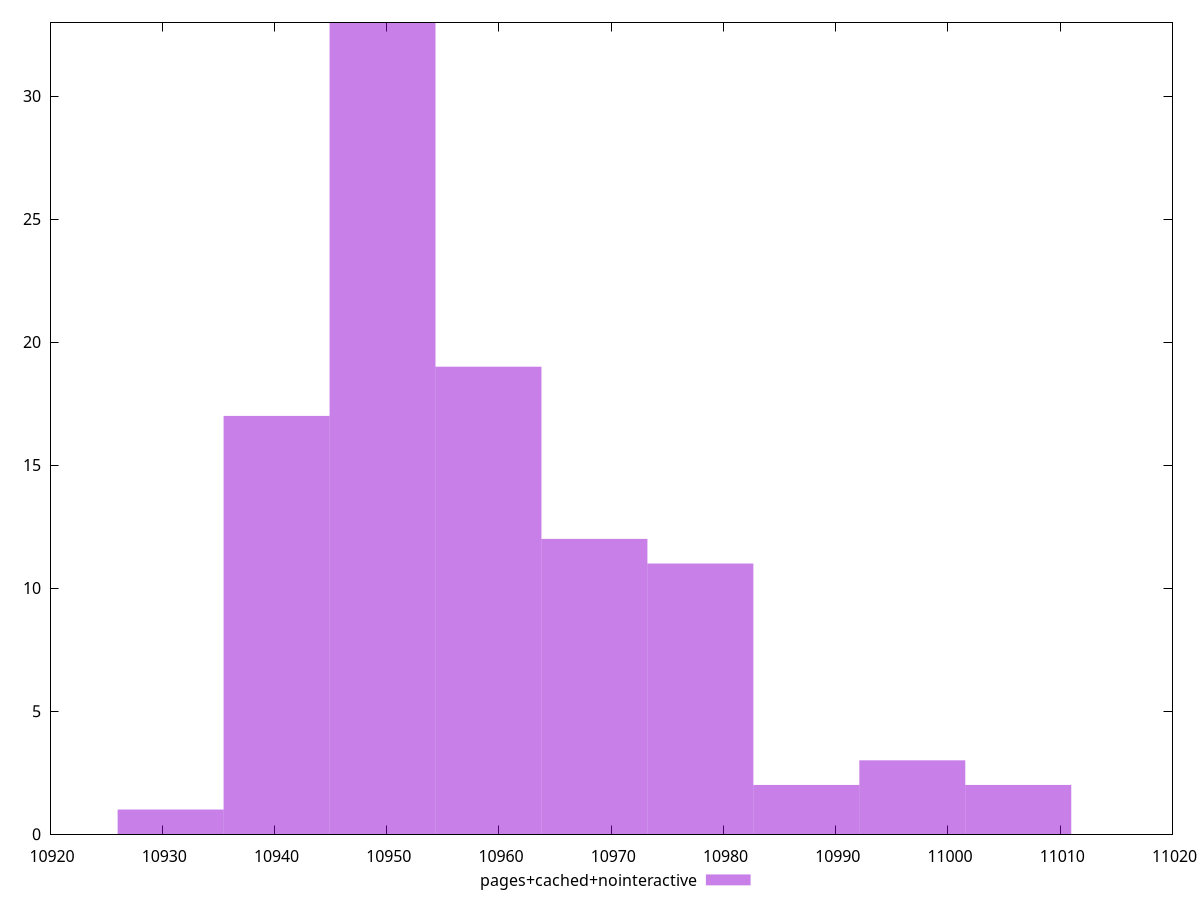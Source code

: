 $_pagesCachedNointeractive <<EOF
10959.062999738886 19
10968.502330488014 12
10949.623668989756 33
10930.745007491498 1
10940.184338240628 17
10977.941661237144 11
10987.380991986272 2
10996.820322735402 3
11006.25965348453 2
EOF
set key outside below
set terminal pngcairo
set output "report_00005_2020-11-02T22-26-11.212Z/interactive/pages+cached+nointeractive//raw_hist.png"
set yrange [0:33]
set boxwidth 9.4393307491291
set style fill transparent solid 0.5 noborder
plot $_pagesCachedNointeractive title "pages+cached+nointeractive" with boxes ,